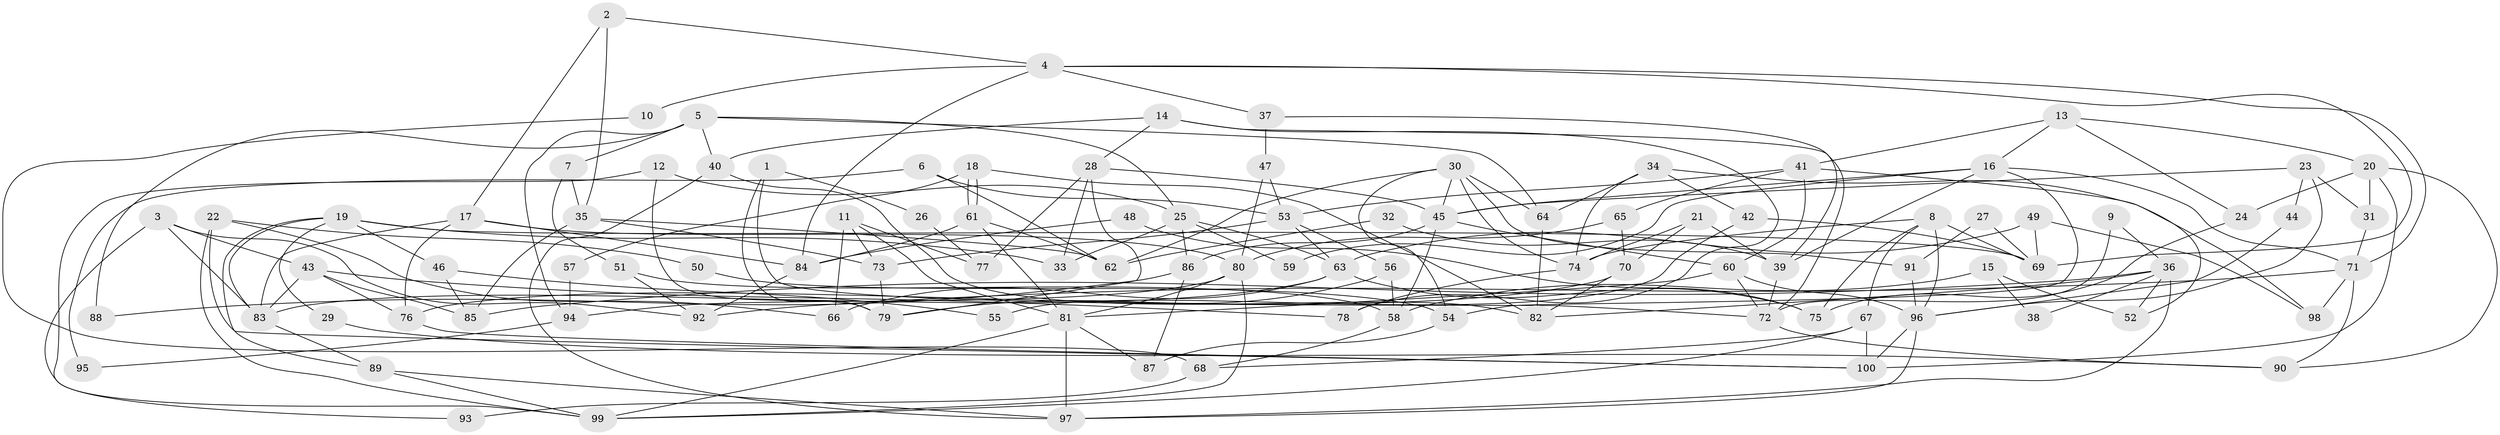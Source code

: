// Generated by graph-tools (version 1.1) at 2025/39/02/21/25 10:39:00]
// undirected, 100 vertices, 200 edges
graph export_dot {
graph [start="1"]
  node [color=gray90,style=filled];
  1;
  2;
  3;
  4;
  5;
  6;
  7;
  8;
  9;
  10;
  11;
  12;
  13;
  14;
  15;
  16;
  17;
  18;
  19;
  20;
  21;
  22;
  23;
  24;
  25;
  26;
  27;
  28;
  29;
  30;
  31;
  32;
  33;
  34;
  35;
  36;
  37;
  38;
  39;
  40;
  41;
  42;
  43;
  44;
  45;
  46;
  47;
  48;
  49;
  50;
  51;
  52;
  53;
  54;
  55;
  56;
  57;
  58;
  59;
  60;
  61;
  62;
  63;
  64;
  65;
  66;
  67;
  68;
  69;
  70;
  71;
  72;
  73;
  74;
  75;
  76;
  77;
  78;
  79;
  80;
  81;
  82;
  83;
  84;
  85;
  86;
  87;
  88;
  89;
  90;
  91;
  92;
  93;
  94;
  95;
  96;
  97;
  98;
  99;
  100;
  1 -- 72;
  1 -- 79;
  1 -- 26;
  2 -- 17;
  2 -- 4;
  2 -- 35;
  3 -- 83;
  3 -- 43;
  3 -- 92;
  3 -- 93;
  4 -- 71;
  4 -- 37;
  4 -- 10;
  4 -- 69;
  4 -- 84;
  5 -- 64;
  5 -- 7;
  5 -- 25;
  5 -- 40;
  5 -- 88;
  5 -- 94;
  6 -- 62;
  6 -- 53;
  6 -- 95;
  7 -- 51;
  7 -- 35;
  8 -- 74;
  8 -- 96;
  8 -- 67;
  8 -- 69;
  8 -- 75;
  9 -- 36;
  9 -- 72;
  10 -- 68;
  11 -- 73;
  11 -- 81;
  11 -- 66;
  11 -- 77;
  12 -- 99;
  12 -- 25;
  12 -- 79;
  13 -- 20;
  13 -- 16;
  13 -- 24;
  13 -- 41;
  14 -- 78;
  14 -- 28;
  14 -- 40;
  14 -- 72;
  15 -- 58;
  15 -- 52;
  15 -- 38;
  16 -- 45;
  16 -- 71;
  16 -- 39;
  16 -- 54;
  16 -- 59;
  17 -- 84;
  17 -- 76;
  17 -- 80;
  17 -- 83;
  18 -- 61;
  18 -- 61;
  18 -- 82;
  18 -- 57;
  19 -- 69;
  19 -- 83;
  19 -- 29;
  19 -- 33;
  19 -- 46;
  19 -- 89;
  20 -- 100;
  20 -- 24;
  20 -- 31;
  20 -- 90;
  21 -- 39;
  21 -- 70;
  21 -- 74;
  22 -- 66;
  22 -- 99;
  22 -- 50;
  22 -- 100;
  23 -- 31;
  23 -- 45;
  23 -- 44;
  23 -- 96;
  24 -- 75;
  25 -- 63;
  25 -- 33;
  25 -- 59;
  25 -- 86;
  26 -- 77;
  27 -- 69;
  27 -- 91;
  28 -- 45;
  28 -- 33;
  28 -- 77;
  28 -- 79;
  29 -- 90;
  30 -- 64;
  30 -- 54;
  30 -- 45;
  30 -- 62;
  30 -- 74;
  30 -- 91;
  31 -- 71;
  32 -- 62;
  32 -- 39;
  34 -- 98;
  34 -- 74;
  34 -- 42;
  34 -- 64;
  35 -- 62;
  35 -- 73;
  35 -- 85;
  36 -- 97;
  36 -- 82;
  36 -- 38;
  36 -- 52;
  36 -- 85;
  37 -- 39;
  37 -- 47;
  39 -- 72;
  40 -- 82;
  40 -- 97;
  41 -- 60;
  41 -- 52;
  41 -- 53;
  41 -- 65;
  42 -- 69;
  42 -- 55;
  43 -- 85;
  43 -- 83;
  43 -- 76;
  43 -- 78;
  44 -- 96;
  45 -- 60;
  45 -- 58;
  45 -- 86;
  46 -- 85;
  46 -- 55;
  47 -- 80;
  47 -- 53;
  48 -- 84;
  48 -- 75;
  49 -- 63;
  49 -- 69;
  49 -- 98;
  50 -- 54;
  51 -- 92;
  51 -- 58;
  53 -- 73;
  53 -- 56;
  53 -- 63;
  54 -- 87;
  56 -- 79;
  56 -- 58;
  57 -- 94;
  58 -- 68;
  60 -- 96;
  60 -- 81;
  60 -- 72;
  61 -- 81;
  61 -- 62;
  61 -- 84;
  63 -- 83;
  63 -- 66;
  63 -- 75;
  64 -- 82;
  65 -- 80;
  65 -- 70;
  67 -- 100;
  67 -- 68;
  67 -- 99;
  68 -- 93;
  70 -- 76;
  70 -- 82;
  71 -- 90;
  71 -- 92;
  71 -- 98;
  72 -- 90;
  73 -- 79;
  74 -- 78;
  76 -- 100;
  80 -- 99;
  80 -- 81;
  80 -- 94;
  81 -- 99;
  81 -- 87;
  81 -- 97;
  83 -- 89;
  84 -- 92;
  86 -- 87;
  86 -- 88;
  89 -- 97;
  89 -- 99;
  91 -- 96;
  94 -- 95;
  96 -- 97;
  96 -- 100;
}
